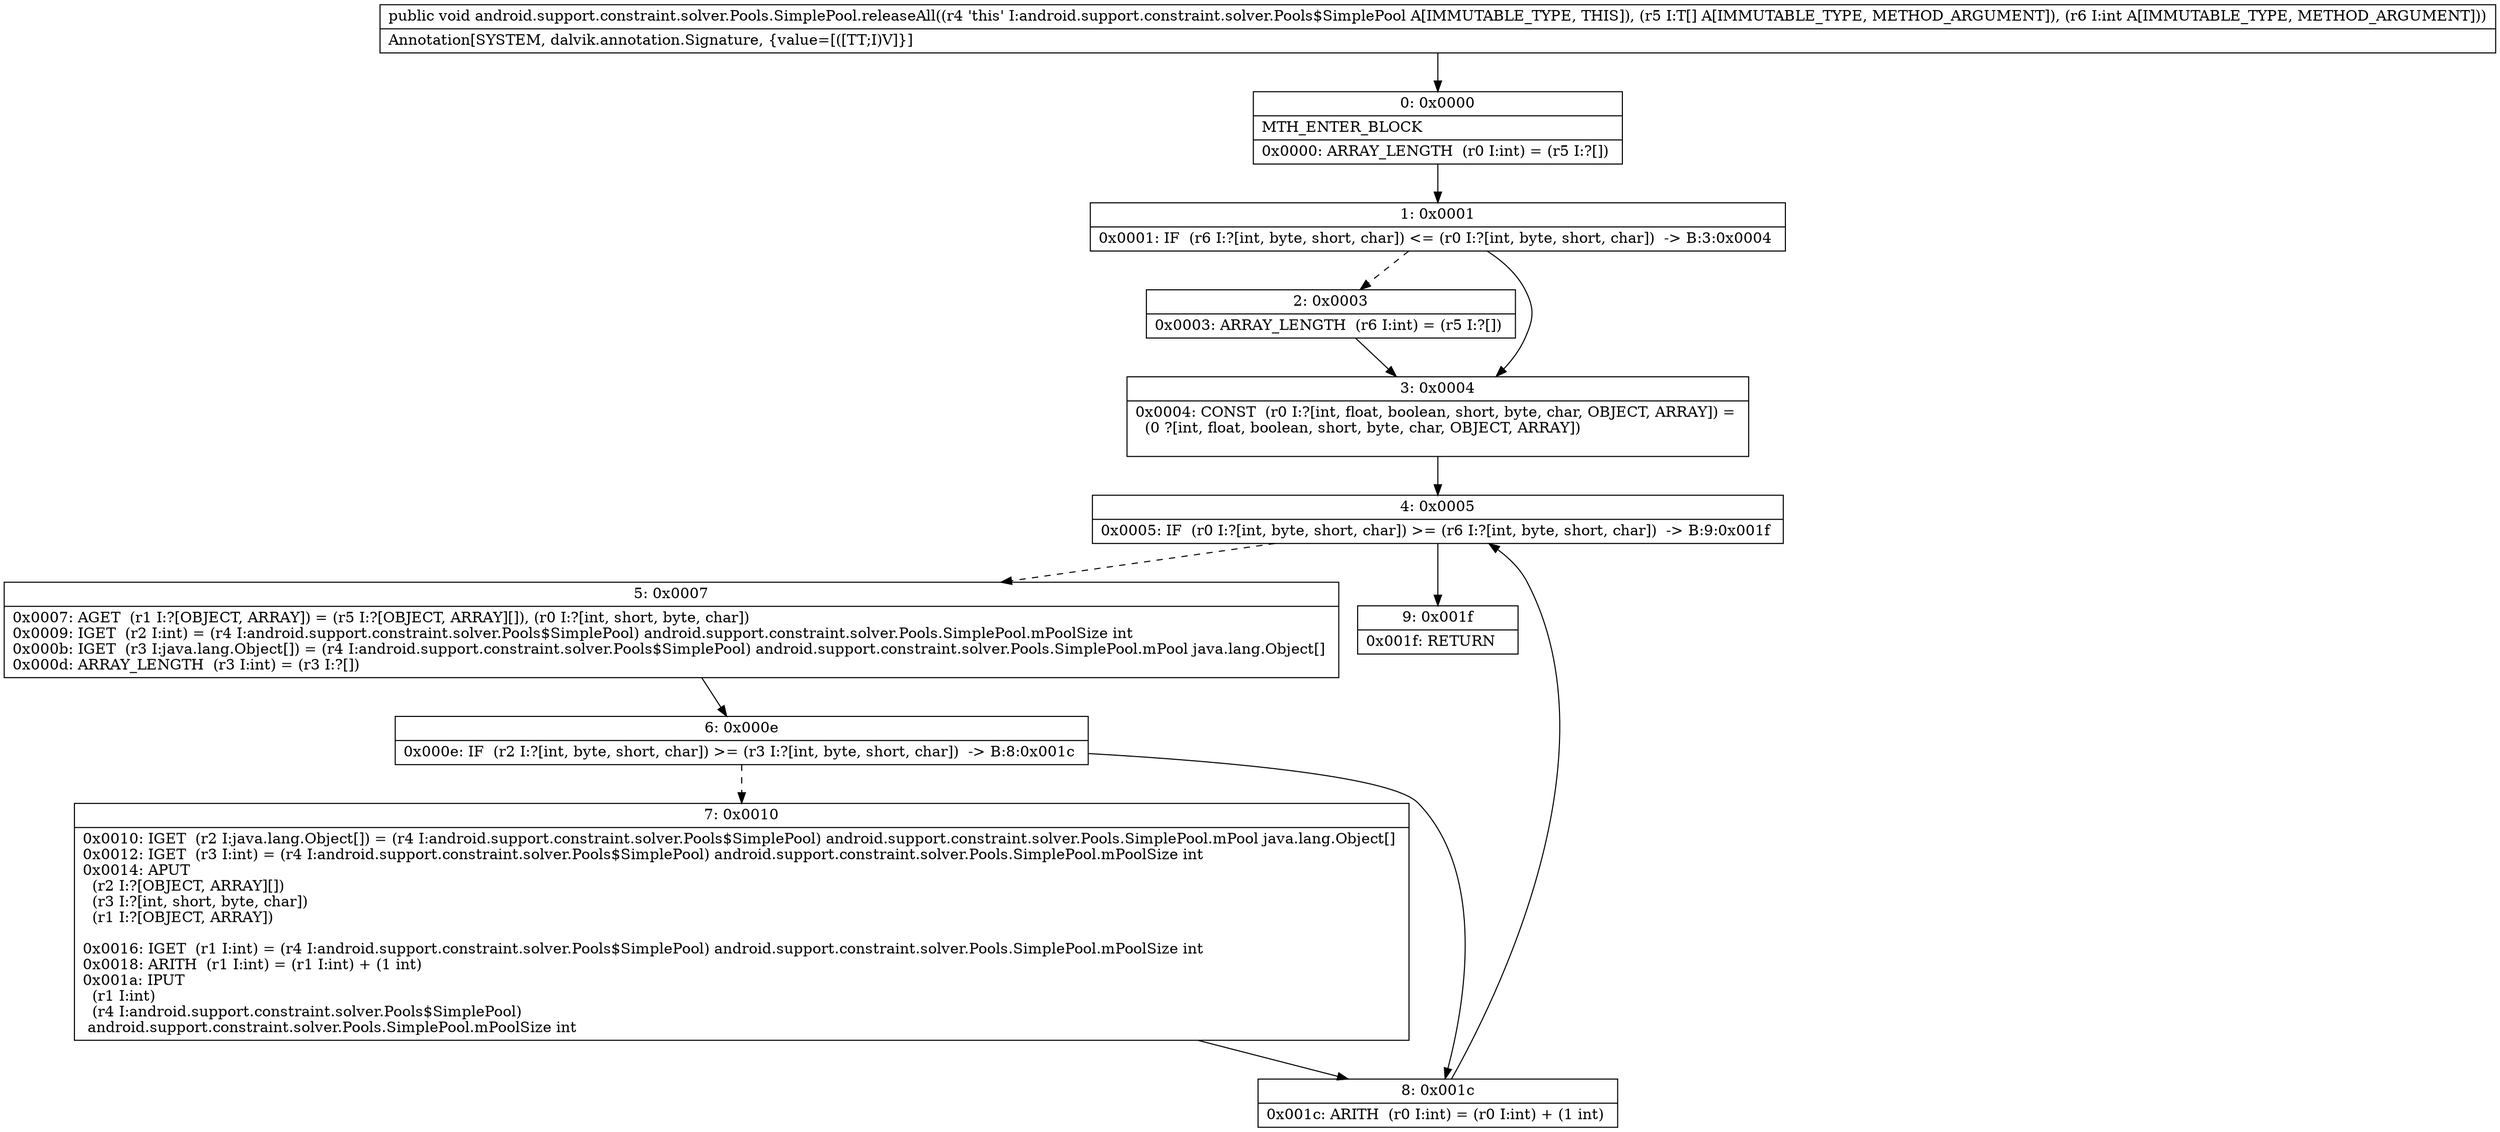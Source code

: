 digraph "CFG forandroid.support.constraint.solver.Pools.SimplePool.releaseAll([Ljava\/lang\/Object;I)V" {
Node_0 [shape=record,label="{0\:\ 0x0000|MTH_ENTER_BLOCK\l|0x0000: ARRAY_LENGTH  (r0 I:int) = (r5 I:?[]) \l}"];
Node_1 [shape=record,label="{1\:\ 0x0001|0x0001: IF  (r6 I:?[int, byte, short, char]) \<= (r0 I:?[int, byte, short, char])  \-\> B:3:0x0004 \l}"];
Node_2 [shape=record,label="{2\:\ 0x0003|0x0003: ARRAY_LENGTH  (r6 I:int) = (r5 I:?[]) \l}"];
Node_3 [shape=record,label="{3\:\ 0x0004|0x0004: CONST  (r0 I:?[int, float, boolean, short, byte, char, OBJECT, ARRAY]) = \l  (0 ?[int, float, boolean, short, byte, char, OBJECT, ARRAY])\l \l}"];
Node_4 [shape=record,label="{4\:\ 0x0005|0x0005: IF  (r0 I:?[int, byte, short, char]) \>= (r6 I:?[int, byte, short, char])  \-\> B:9:0x001f \l}"];
Node_5 [shape=record,label="{5\:\ 0x0007|0x0007: AGET  (r1 I:?[OBJECT, ARRAY]) = (r5 I:?[OBJECT, ARRAY][]), (r0 I:?[int, short, byte, char]) \l0x0009: IGET  (r2 I:int) = (r4 I:android.support.constraint.solver.Pools$SimplePool) android.support.constraint.solver.Pools.SimplePool.mPoolSize int \l0x000b: IGET  (r3 I:java.lang.Object[]) = (r4 I:android.support.constraint.solver.Pools$SimplePool) android.support.constraint.solver.Pools.SimplePool.mPool java.lang.Object[] \l0x000d: ARRAY_LENGTH  (r3 I:int) = (r3 I:?[]) \l}"];
Node_6 [shape=record,label="{6\:\ 0x000e|0x000e: IF  (r2 I:?[int, byte, short, char]) \>= (r3 I:?[int, byte, short, char])  \-\> B:8:0x001c \l}"];
Node_7 [shape=record,label="{7\:\ 0x0010|0x0010: IGET  (r2 I:java.lang.Object[]) = (r4 I:android.support.constraint.solver.Pools$SimplePool) android.support.constraint.solver.Pools.SimplePool.mPool java.lang.Object[] \l0x0012: IGET  (r3 I:int) = (r4 I:android.support.constraint.solver.Pools$SimplePool) android.support.constraint.solver.Pools.SimplePool.mPoolSize int \l0x0014: APUT  \l  (r2 I:?[OBJECT, ARRAY][])\l  (r3 I:?[int, short, byte, char])\l  (r1 I:?[OBJECT, ARRAY])\l \l0x0016: IGET  (r1 I:int) = (r4 I:android.support.constraint.solver.Pools$SimplePool) android.support.constraint.solver.Pools.SimplePool.mPoolSize int \l0x0018: ARITH  (r1 I:int) = (r1 I:int) + (1 int) \l0x001a: IPUT  \l  (r1 I:int)\l  (r4 I:android.support.constraint.solver.Pools$SimplePool)\l android.support.constraint.solver.Pools.SimplePool.mPoolSize int \l}"];
Node_8 [shape=record,label="{8\:\ 0x001c|0x001c: ARITH  (r0 I:int) = (r0 I:int) + (1 int) \l}"];
Node_9 [shape=record,label="{9\:\ 0x001f|0x001f: RETURN   \l}"];
MethodNode[shape=record,label="{public void android.support.constraint.solver.Pools.SimplePool.releaseAll((r4 'this' I:android.support.constraint.solver.Pools$SimplePool A[IMMUTABLE_TYPE, THIS]), (r5 I:T[] A[IMMUTABLE_TYPE, METHOD_ARGUMENT]), (r6 I:int A[IMMUTABLE_TYPE, METHOD_ARGUMENT]))  | Annotation[SYSTEM, dalvik.annotation.Signature, \{value=[([TT;I)V]\}]\l}"];
MethodNode -> Node_0;
Node_0 -> Node_1;
Node_1 -> Node_2[style=dashed];
Node_1 -> Node_3;
Node_2 -> Node_3;
Node_3 -> Node_4;
Node_4 -> Node_5[style=dashed];
Node_4 -> Node_9;
Node_5 -> Node_6;
Node_6 -> Node_7[style=dashed];
Node_6 -> Node_8;
Node_7 -> Node_8;
Node_8 -> Node_4;
}

